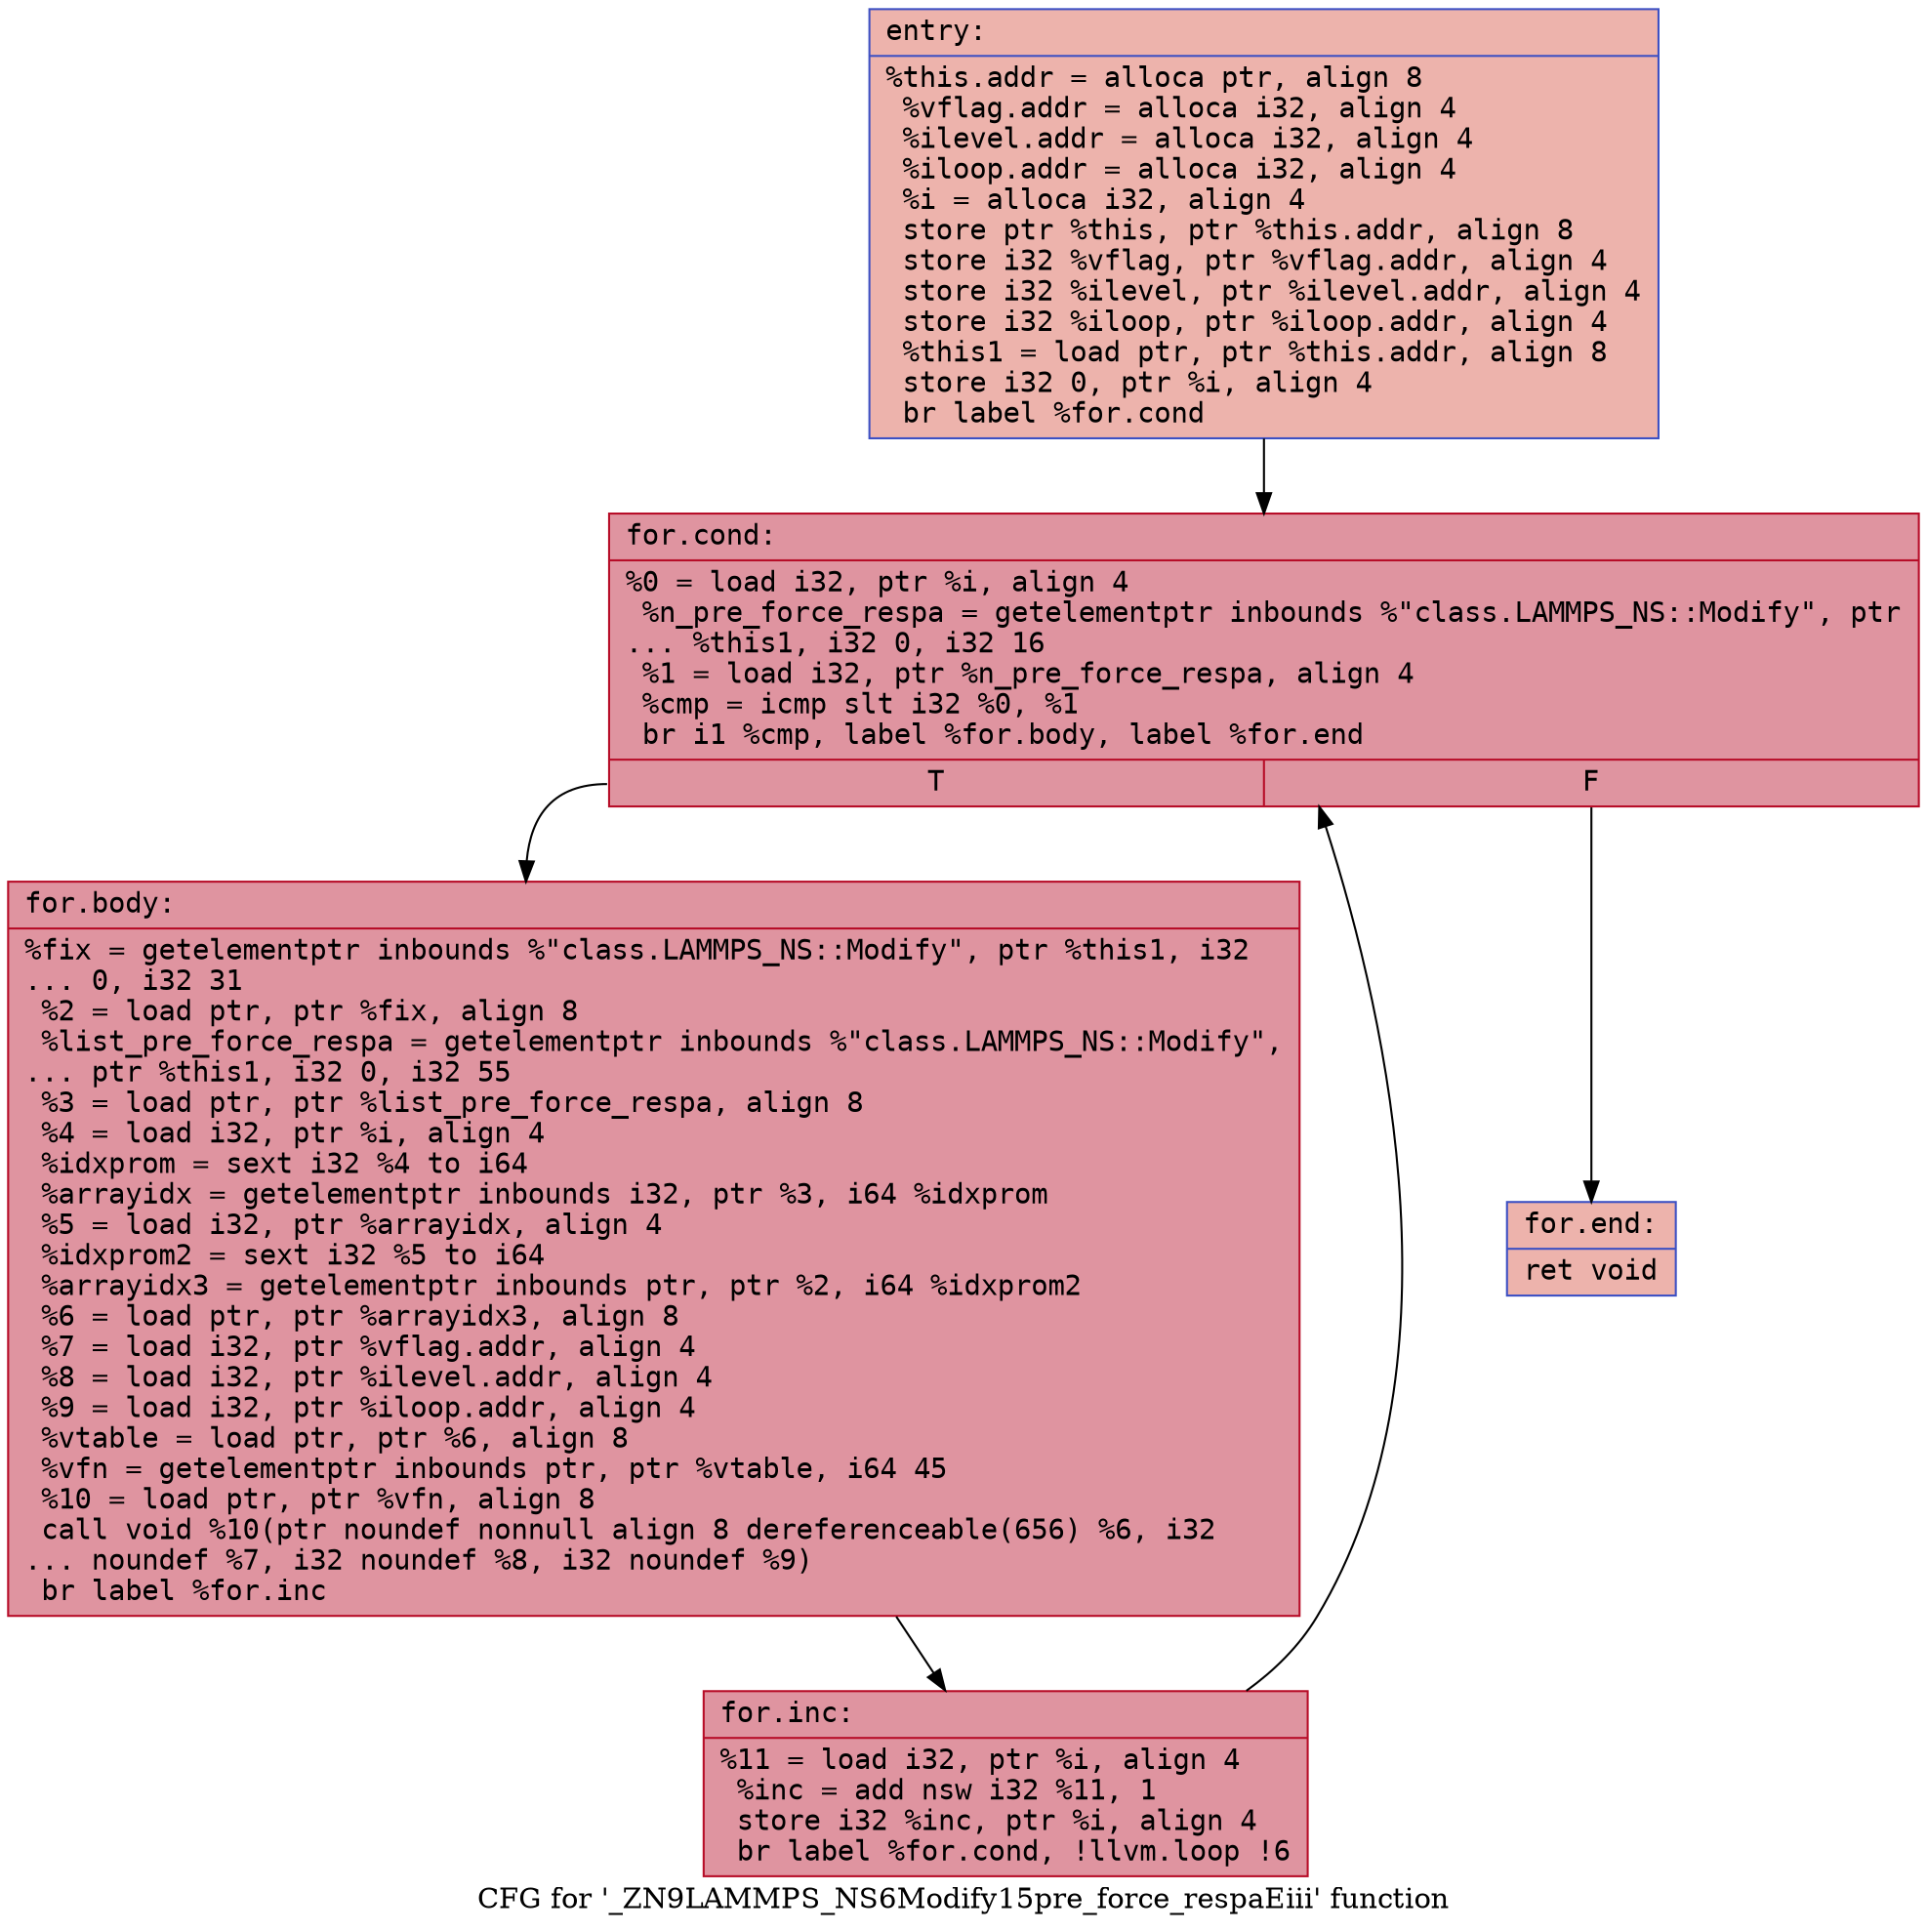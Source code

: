 digraph "CFG for '_ZN9LAMMPS_NS6Modify15pre_force_respaEiii' function" {
	label="CFG for '_ZN9LAMMPS_NS6Modify15pre_force_respaEiii' function";

	Node0x561f162e4430 [shape=record,color="#3d50c3ff", style=filled, fillcolor="#d6524470" fontname="Courier",label="{entry:\l|  %this.addr = alloca ptr, align 8\l  %vflag.addr = alloca i32, align 4\l  %ilevel.addr = alloca i32, align 4\l  %iloop.addr = alloca i32, align 4\l  %i = alloca i32, align 4\l  store ptr %this, ptr %this.addr, align 8\l  store i32 %vflag, ptr %vflag.addr, align 4\l  store i32 %ilevel, ptr %ilevel.addr, align 4\l  store i32 %iloop, ptr %iloop.addr, align 4\l  %this1 = load ptr, ptr %this.addr, align 8\l  store i32 0, ptr %i, align 4\l  br label %for.cond\l}"];
	Node0x561f162e4430 -> Node0x561f162e4af0[tooltip="entry -> for.cond\nProbability 100.00%" ];
	Node0x561f162e4af0 [shape=record,color="#b70d28ff", style=filled, fillcolor="#b70d2870" fontname="Courier",label="{for.cond:\l|  %0 = load i32, ptr %i, align 4\l  %n_pre_force_respa = getelementptr inbounds %\"class.LAMMPS_NS::Modify\", ptr\l... %this1, i32 0, i32 16\l  %1 = load i32, ptr %n_pre_force_respa, align 4\l  %cmp = icmp slt i32 %0, %1\l  br i1 %cmp, label %for.body, label %for.end\l|{<s0>T|<s1>F}}"];
	Node0x561f162e4af0:s0 -> Node0x561f162e50b0[tooltip="for.cond -> for.body\nProbability 96.88%" ];
	Node0x561f162e4af0:s1 -> Node0x561f162e5100[tooltip="for.cond -> for.end\nProbability 3.12%" ];
	Node0x561f162e50b0 [shape=record,color="#b70d28ff", style=filled, fillcolor="#b70d2870" fontname="Courier",label="{for.body:\l|  %fix = getelementptr inbounds %\"class.LAMMPS_NS::Modify\", ptr %this1, i32\l... 0, i32 31\l  %2 = load ptr, ptr %fix, align 8\l  %list_pre_force_respa = getelementptr inbounds %\"class.LAMMPS_NS::Modify\",\l... ptr %this1, i32 0, i32 55\l  %3 = load ptr, ptr %list_pre_force_respa, align 8\l  %4 = load i32, ptr %i, align 4\l  %idxprom = sext i32 %4 to i64\l  %arrayidx = getelementptr inbounds i32, ptr %3, i64 %idxprom\l  %5 = load i32, ptr %arrayidx, align 4\l  %idxprom2 = sext i32 %5 to i64\l  %arrayidx3 = getelementptr inbounds ptr, ptr %2, i64 %idxprom2\l  %6 = load ptr, ptr %arrayidx3, align 8\l  %7 = load i32, ptr %vflag.addr, align 4\l  %8 = load i32, ptr %ilevel.addr, align 4\l  %9 = load i32, ptr %iloop.addr, align 4\l  %vtable = load ptr, ptr %6, align 8\l  %vfn = getelementptr inbounds ptr, ptr %vtable, i64 45\l  %10 = load ptr, ptr %vfn, align 8\l  call void %10(ptr noundef nonnull align 8 dereferenceable(656) %6, i32\l... noundef %7, i32 noundef %8, i32 noundef %9)\l  br label %for.inc\l}"];
	Node0x561f162e50b0 -> Node0x561f162e5e60[tooltip="for.body -> for.inc\nProbability 100.00%" ];
	Node0x561f162e5e60 [shape=record,color="#b70d28ff", style=filled, fillcolor="#b70d2870" fontname="Courier",label="{for.inc:\l|  %11 = load i32, ptr %i, align 4\l  %inc = add nsw i32 %11, 1\l  store i32 %inc, ptr %i, align 4\l  br label %for.cond, !llvm.loop !6\l}"];
	Node0x561f162e5e60 -> Node0x561f162e4af0[tooltip="for.inc -> for.cond\nProbability 100.00%" ];
	Node0x561f162e5100 [shape=record,color="#3d50c3ff", style=filled, fillcolor="#d6524470" fontname="Courier",label="{for.end:\l|  ret void\l}"];
}
